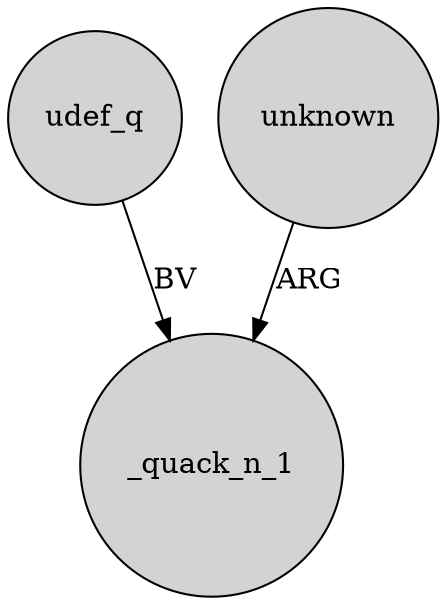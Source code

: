 digraph {
	node [shape=circle style=filled]
	udef_q -> _quack_n_1 [label=BV]
	unknown -> _quack_n_1 [label=ARG]
}
